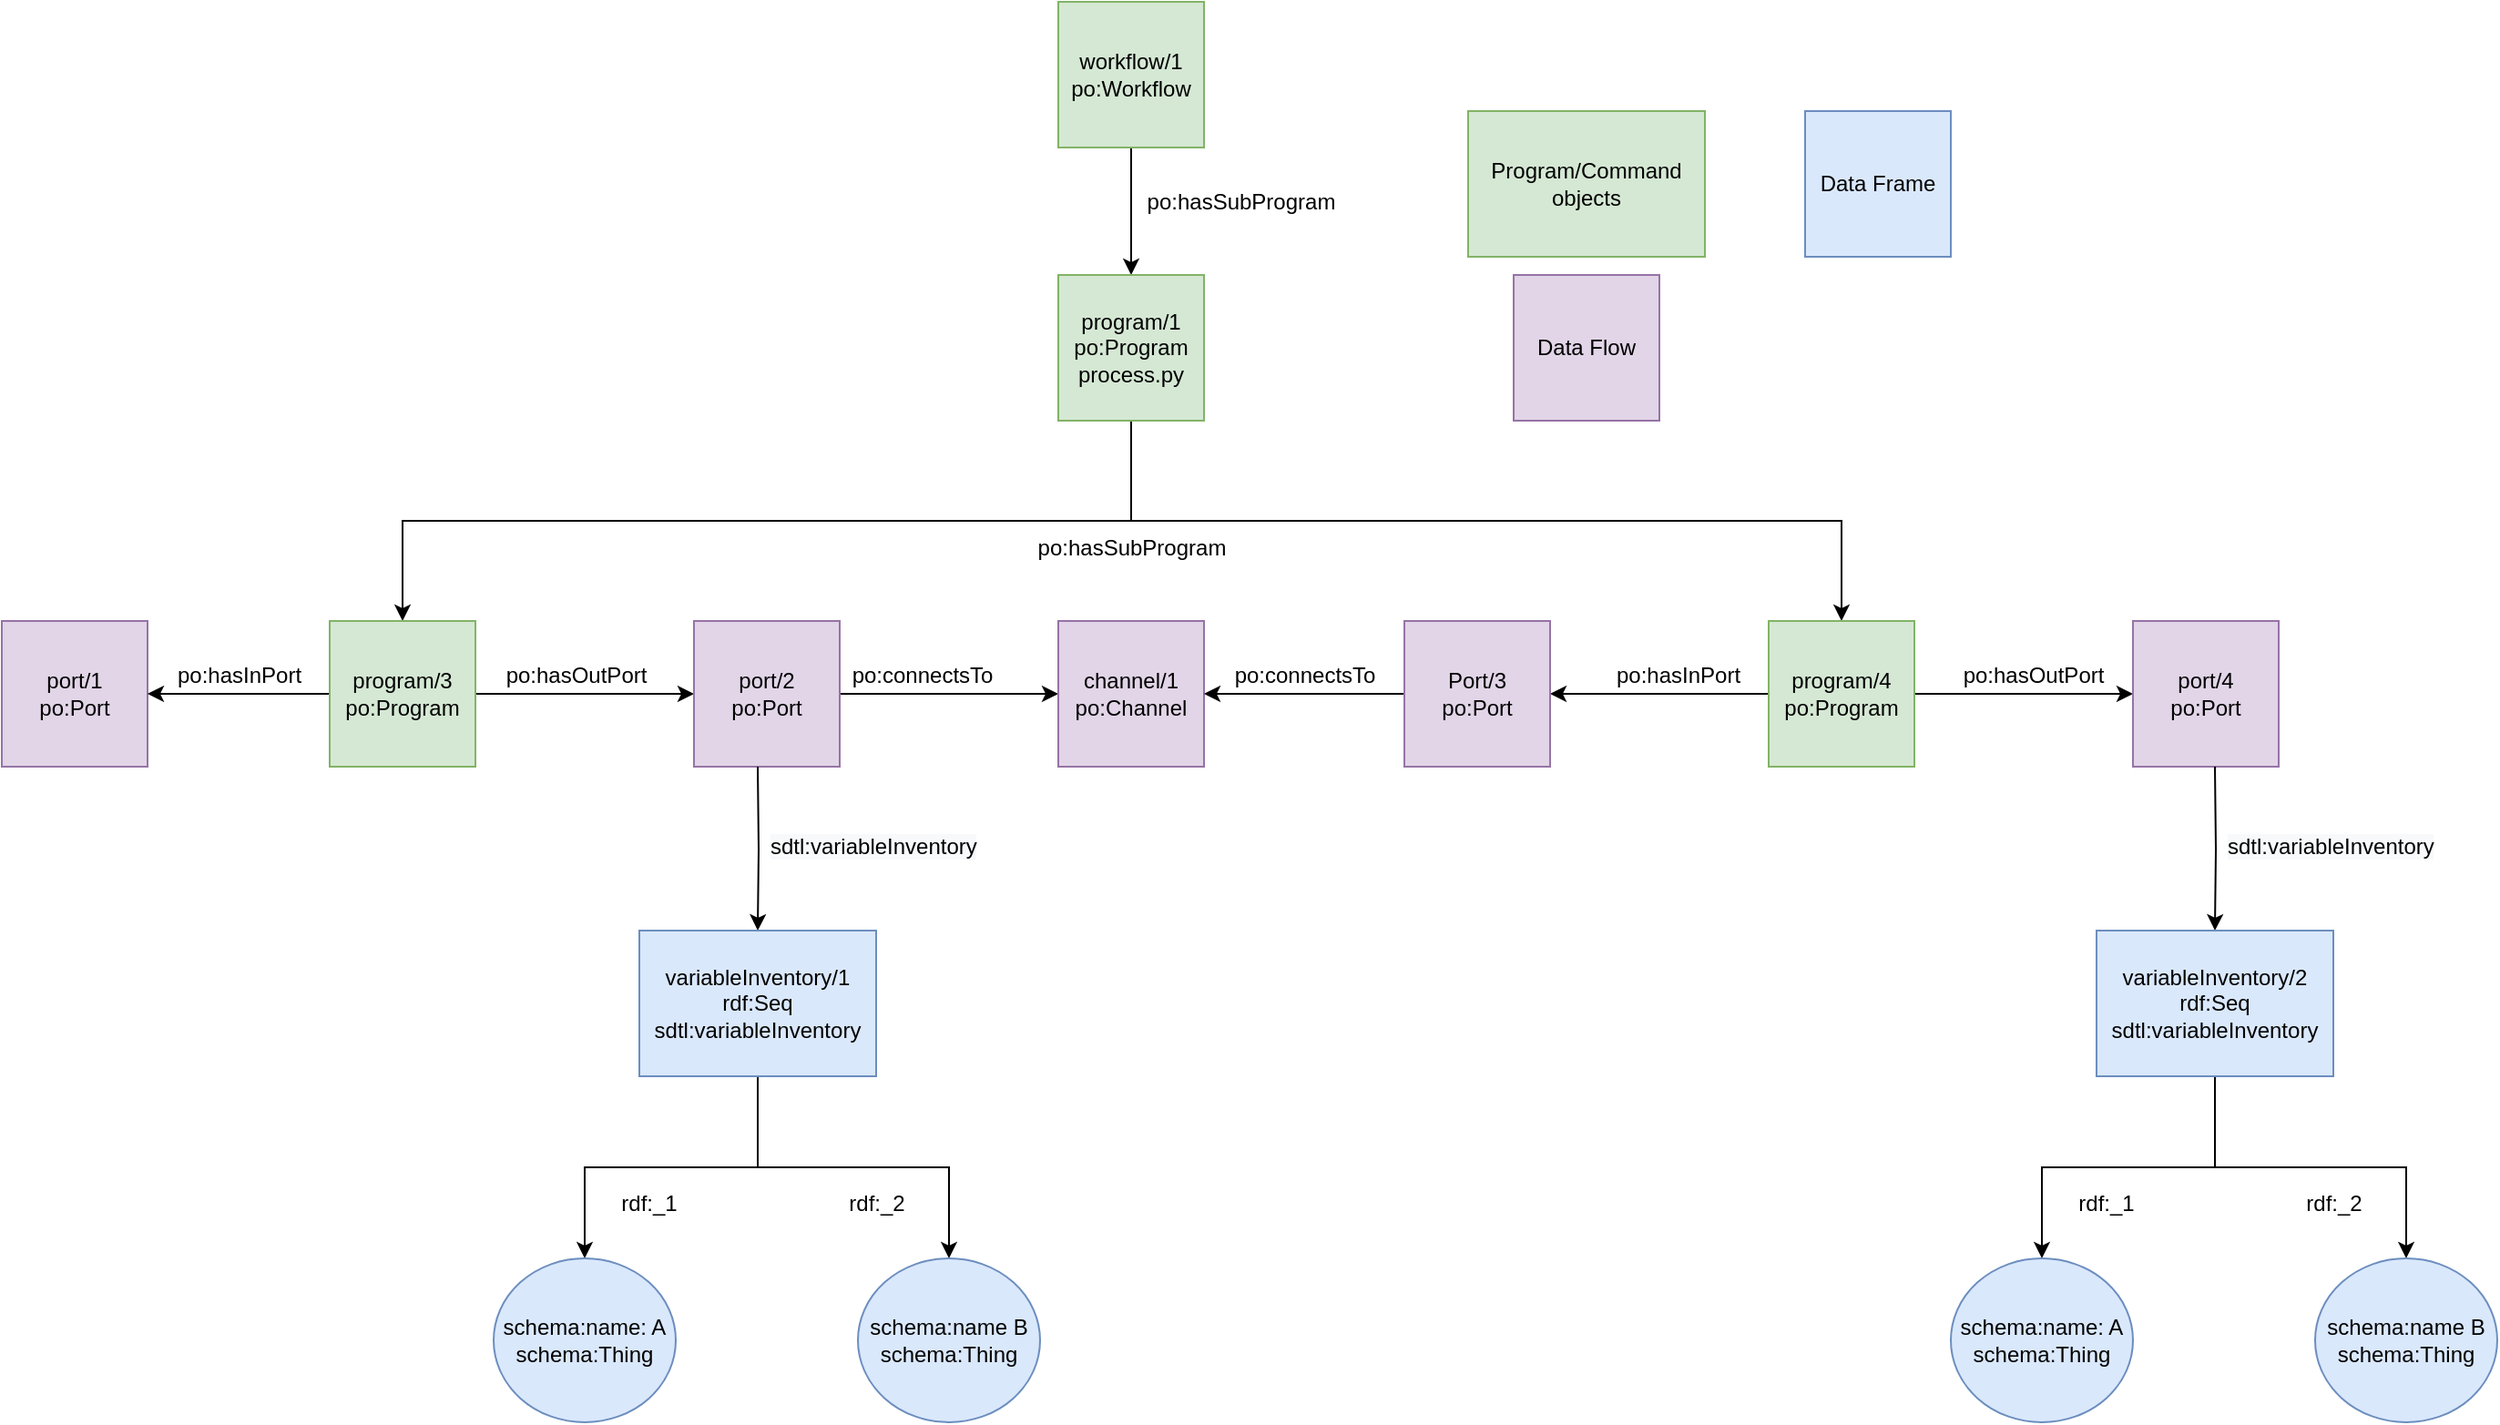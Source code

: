 <mxfile version="13.5.1" type="device"><diagram id="nr_NRhVVc3zL4M__N_EI" name="Page-1"><mxGraphModel dx="1956" dy="753" grid="1" gridSize="10" guides="1" tooltips="1" connect="1" arrows="1" fold="1" page="1" pageScale="1" pageWidth="850" pageHeight="1100" math="0" shadow="0"><root><mxCell id="0"/><mxCell id="1" parent="0"/><mxCell id="AqyXIGENVd9fY5MTf7Ja-3" style="edgeStyle=orthogonalEdgeStyle;rounded=0;orthogonalLoop=1;jettySize=auto;html=1;exitX=0.5;exitY=1;exitDx=0;exitDy=0;" parent="1" source="AqyXIGENVd9fY5MTf7Ja-1" target="AqyXIGENVd9fY5MTf7Ja-2" edge="1"><mxGeometry relative="1" as="geometry"/></mxCell><mxCell id="AqyXIGENVd9fY5MTf7Ja-1" value="workflow/1&lt;br&gt;po:Workflow" style="whiteSpace=wrap;html=1;aspect=fixed;fillColor=#d5e8d4;strokeColor=#82b366;" parent="1" vertex="1"><mxGeometry x="390" y="160" width="80" height="80" as="geometry"/></mxCell><mxCell id="UWosYBGw3EfM6vpf9lHE-16" style="edgeStyle=orthogonalEdgeStyle;rounded=0;orthogonalLoop=1;jettySize=auto;html=1;exitX=0.5;exitY=1;exitDx=0;exitDy=0;" parent="1" source="AqyXIGENVd9fY5MTf7Ja-2" target="UWosYBGw3EfM6vpf9lHE-4" edge="1"><mxGeometry relative="1" as="geometry"/></mxCell><mxCell id="UWosYBGw3EfM6vpf9lHE-40" style="edgeStyle=orthogonalEdgeStyle;rounded=0;orthogonalLoop=1;jettySize=auto;html=1;exitX=0.5;exitY=1;exitDx=0;exitDy=0;" parent="1" source="AqyXIGENVd9fY5MTf7Ja-2" target="UWosYBGw3EfM6vpf9lHE-39" edge="1"><mxGeometry relative="1" as="geometry"/></mxCell><mxCell id="AqyXIGENVd9fY5MTf7Ja-2" value="program/1&lt;br&gt;po:Program&lt;br&gt;process.py" style="whiteSpace=wrap;html=1;aspect=fixed;fillColor=#d5e8d4;strokeColor=#82b366;" parent="1" vertex="1"><mxGeometry x="390" y="310" width="80" height="80" as="geometry"/></mxCell><mxCell id="AqyXIGENVd9fY5MTf7Ja-6" value="po:hasSubProgram" style="text;html=1;align=center;verticalAlign=middle;resizable=0;points=[];autosize=1;" parent="1" vertex="1"><mxGeometry x="430" y="260" width="120" height="20" as="geometry"/></mxCell><mxCell id="UWosYBGw3EfM6vpf9lHE-1" value="port/1&lt;br&gt;po:Port" style="whiteSpace=wrap;html=1;aspect=fixed;fillColor=#e1d5e7;strokeColor=#9673a6;" parent="1" vertex="1"><mxGeometry x="-190" y="500" width="80" height="80" as="geometry"/></mxCell><mxCell id="UWosYBGw3EfM6vpf9lHE-18" style="edgeStyle=orthogonalEdgeStyle;rounded=0;orthogonalLoop=1;jettySize=auto;html=1;exitX=0;exitY=0.5;exitDx=0;exitDy=0;" parent="1" source="UWosYBGw3EfM6vpf9lHE-4" target="UWosYBGw3EfM6vpf9lHE-1" edge="1"><mxGeometry relative="1" as="geometry"/></mxCell><mxCell id="UWosYBGw3EfM6vpf9lHE-22" value="" style="edgeStyle=orthogonalEdgeStyle;rounded=0;orthogonalLoop=1;jettySize=auto;html=1;" parent="1" source="UWosYBGw3EfM6vpf9lHE-4" target="UWosYBGw3EfM6vpf9lHE-21" edge="1"><mxGeometry relative="1" as="geometry"/></mxCell><mxCell id="UWosYBGw3EfM6vpf9lHE-4" value="program/3&lt;br&gt;po:Program" style="whiteSpace=wrap;html=1;aspect=fixed;fillColor=#d5e8d4;strokeColor=#82b366;" parent="1" vertex="1"><mxGeometry x="-10" y="500" width="80" height="80" as="geometry"/></mxCell><mxCell id="UWosYBGw3EfM6vpf9lHE-19" value="po:hasInPort" style="text;html=1;align=center;verticalAlign=middle;resizable=0;points=[];autosize=1;" parent="1" vertex="1"><mxGeometry x="-100" y="520" width="80" height="20" as="geometry"/></mxCell><mxCell id="UWosYBGw3EfM6vpf9lHE-20" value="po:hasSubProgram" style="text;html=1;align=center;verticalAlign=middle;resizable=0;points=[];autosize=1;" parent="1" vertex="1"><mxGeometry x="370" y="450" width="120" height="20" as="geometry"/></mxCell><mxCell id="UWosYBGw3EfM6vpf9lHE-42" value="" style="edgeStyle=orthogonalEdgeStyle;rounded=0;orthogonalLoop=1;jettySize=auto;html=1;" parent="1" source="UWosYBGw3EfM6vpf9lHE-21" target="UWosYBGw3EfM6vpf9lHE-41" edge="1"><mxGeometry relative="1" as="geometry"/></mxCell><mxCell id="UWosYBGw3EfM6vpf9lHE-21" value="port/2&lt;br&gt;po:Port" style="whiteSpace=wrap;html=1;aspect=fixed;fillColor=#e1d5e7;strokeColor=#9673a6;" parent="1" vertex="1"><mxGeometry x="190" y="500" width="80" height="80" as="geometry"/></mxCell><mxCell id="UWosYBGw3EfM6vpf9lHE-23" value="po:hasOutPort" style="text;html=1;align=center;verticalAlign=middle;resizable=0;points=[];autosize=1;" parent="1" vertex="1"><mxGeometry x="80" y="520" width="90" height="20" as="geometry"/></mxCell><mxCell id="UWosYBGw3EfM6vpf9lHE-44" value="" style="edgeStyle=orthogonalEdgeStyle;rounded=0;orthogonalLoop=1;jettySize=auto;html=1;" parent="1" source="UWosYBGw3EfM6vpf9lHE-39" target="UWosYBGw3EfM6vpf9lHE-43" edge="1"><mxGeometry relative="1" as="geometry"/></mxCell><mxCell id="UWosYBGw3EfM6vpf9lHE-51" value="" style="edgeStyle=orthogonalEdgeStyle;rounded=0;orthogonalLoop=1;jettySize=auto;html=1;" parent="1" source="UWosYBGw3EfM6vpf9lHE-39" target="UWosYBGw3EfM6vpf9lHE-50" edge="1"><mxGeometry relative="1" as="geometry"/></mxCell><mxCell id="UWosYBGw3EfM6vpf9lHE-39" value="program/4&lt;br&gt;po:Program" style="whiteSpace=wrap;html=1;aspect=fixed;fillColor=#d5e8d4;strokeColor=#82b366;" parent="1" vertex="1"><mxGeometry x="780" y="500" width="80" height="80" as="geometry"/></mxCell><mxCell id="UWosYBGw3EfM6vpf9lHE-41" value="channel/1&lt;br&gt;po:Channel" style="whiteSpace=wrap;html=1;aspect=fixed;fillColor=#e1d5e7;strokeColor=#9673a6;" parent="1" vertex="1"><mxGeometry x="390" y="500" width="80" height="80" as="geometry"/></mxCell><mxCell id="UWosYBGw3EfM6vpf9lHE-45" style="edgeStyle=orthogonalEdgeStyle;rounded=0;orthogonalLoop=1;jettySize=auto;html=1;exitX=0;exitY=0.5;exitDx=0;exitDy=0;" parent="1" source="UWosYBGw3EfM6vpf9lHE-43" target="UWosYBGw3EfM6vpf9lHE-41" edge="1"><mxGeometry relative="1" as="geometry"/></mxCell><mxCell id="UWosYBGw3EfM6vpf9lHE-43" value="Port/3&lt;br&gt;po:Port" style="whiteSpace=wrap;html=1;aspect=fixed;fillColor=#e1d5e7;strokeColor=#9673a6;" parent="1" vertex="1"><mxGeometry x="580" y="500" width="80" height="80" as="geometry"/></mxCell><mxCell id="UWosYBGw3EfM6vpf9lHE-47" value="po:connectsTo" style="text;html=1;align=center;verticalAlign=middle;resizable=0;points=[];autosize=1;" parent="1" vertex="1"><mxGeometry x="480" y="520" width="90" height="20" as="geometry"/></mxCell><mxCell id="UWosYBGw3EfM6vpf9lHE-48" value="po:connectsTo" style="text;html=1;align=center;verticalAlign=middle;resizable=0;points=[];autosize=1;" parent="1" vertex="1"><mxGeometry x="270" y="520" width="90" height="20" as="geometry"/></mxCell><mxCell id="UWosYBGw3EfM6vpf9lHE-49" value="po:hasInPort" style="text;html=1;align=center;verticalAlign=middle;resizable=0;points=[];autosize=1;" parent="1" vertex="1"><mxGeometry x="690" y="520" width="80" height="20" as="geometry"/></mxCell><mxCell id="UWosYBGw3EfM6vpf9lHE-50" value="port/4&lt;br&gt;po:Port" style="whiteSpace=wrap;html=1;aspect=fixed;fillColor=#e1d5e7;strokeColor=#9673a6;" parent="1" vertex="1"><mxGeometry x="980" y="500" width="80" height="80" as="geometry"/></mxCell><mxCell id="UWosYBGw3EfM6vpf9lHE-52" value="po:hasOutPort" style="text;html=1;align=center;verticalAlign=middle;resizable=0;points=[];autosize=1;" parent="1" vertex="1"><mxGeometry x="880" y="520" width="90" height="20" as="geometry"/></mxCell><mxCell id="UWosYBGw3EfM6vpf9lHE-54" value="Data Flow" style="whiteSpace=wrap;html=1;aspect=fixed;fillColor=#e1d5e7;strokeColor=#9673a6;" parent="1" vertex="1"><mxGeometry x="640" y="310" width="80" height="80" as="geometry"/></mxCell><mxCell id="UWosYBGw3EfM6vpf9lHE-55" value="Program/Command&lt;br&gt;objects" style="whiteSpace=wrap;html=1;aspect=fixed;fillColor=#d5e8d4;strokeColor=#82b366;" parent="1" vertex="1"><mxGeometry x="615" y="220" width="130" height="80" as="geometry"/></mxCell><mxCell id="-LdYU1jg45-1IA8g6SV1-1" value="" style="edgeStyle=orthogonalEdgeStyle;rounded=0;orthogonalLoop=1;jettySize=auto;html=1;entryX=0.5;entryY=0;entryDx=0;entryDy=0;" edge="1" parent="1" target="-LdYU1jg45-1IA8g6SV1-5"><mxGeometry relative="1" as="geometry"><mxPoint x="250" y="660" as="targetPoint"/><mxPoint x="225" y="580" as="sourcePoint"/></mxGeometry></mxCell><mxCell id="-LdYU1jg45-1IA8g6SV1-3" style="edgeStyle=orthogonalEdgeStyle;rounded=0;orthogonalLoop=1;jettySize=auto;html=1;exitX=0.5;exitY=1;exitDx=0;exitDy=0;" edge="1" parent="1" source="-LdYU1jg45-1IA8g6SV1-5" target="-LdYU1jg45-1IA8g6SV1-7"><mxGeometry relative="1" as="geometry"/></mxCell><mxCell id="-LdYU1jg45-1IA8g6SV1-4" style="edgeStyle=orthogonalEdgeStyle;rounded=0;orthogonalLoop=1;jettySize=auto;html=1;exitX=0.5;exitY=1;exitDx=0;exitDy=0;" edge="1" parent="1" source="-LdYU1jg45-1IA8g6SV1-5" target="-LdYU1jg45-1IA8g6SV1-8"><mxGeometry relative="1" as="geometry"/></mxCell><mxCell id="-LdYU1jg45-1IA8g6SV1-5" value="variableInventory/1&lt;br&gt;rdf:Seq&lt;br&gt;sdtl:variableInventory" style="whiteSpace=wrap;html=1;aspect=fixed;fillColor=#dae8fc;strokeColor=#6c8ebf;" vertex="1" parent="1"><mxGeometry x="160" y="670" width="130" height="80" as="geometry"/></mxCell><mxCell id="-LdYU1jg45-1IA8g6SV1-6" value="&lt;span style=&quot;color: rgb(0 , 0 , 0) ; font-family: &amp;quot;helvetica&amp;quot; ; font-size: 12px ; font-style: normal ; letter-spacing: normal ; text-align: center ; text-indent: 0px ; text-transform: none ; word-spacing: 0px ; background-color: rgb(248 , 249 , 250) ; display: inline ; float: none&quot;&gt;&lt;span&gt;sdtl:variableInventory&lt;/span&gt;&lt;/span&gt;" style="text;whiteSpace=wrap;html=1;fontStyle=0" vertex="1" parent="1"><mxGeometry x="230" y="610" width="120" height="30" as="geometry"/></mxCell><mxCell id="-LdYU1jg45-1IA8g6SV1-7" value="schema:name: A&lt;br&gt;schema:Thing" style="ellipse;whiteSpace=wrap;html=1;aspect=fixed;fillColor=#dae8fc;strokeColor=#6c8ebf;" vertex="1" parent="1"><mxGeometry x="80" y="850" width="100" height="90" as="geometry"/></mxCell><mxCell id="-LdYU1jg45-1IA8g6SV1-8" value="schema:name B&lt;br&gt;&lt;span&gt;schema:Thing&lt;/span&gt;" style="ellipse;whiteSpace=wrap;html=1;aspect=fixed;fillColor=#dae8fc;strokeColor=#6c8ebf;" vertex="1" parent="1"><mxGeometry x="280" y="850" width="100" height="90" as="geometry"/></mxCell><mxCell id="-LdYU1jg45-1IA8g6SV1-9" value="rdf:_1" style="text;html=1;align=center;verticalAlign=middle;resizable=0;points=[];autosize=1;" vertex="1" parent="1"><mxGeometry x="140" y="810" width="50" height="20" as="geometry"/></mxCell><mxCell id="-LdYU1jg45-1IA8g6SV1-10" value="rdf:_2" style="text;html=1;align=center;verticalAlign=middle;resizable=0;points=[];autosize=1;" vertex="1" parent="1"><mxGeometry x="265" y="810" width="50" height="20" as="geometry"/></mxCell><mxCell id="-LdYU1jg45-1IA8g6SV1-11" value="" style="edgeStyle=orthogonalEdgeStyle;rounded=0;orthogonalLoop=1;jettySize=auto;html=1;entryX=0.5;entryY=0;entryDx=0;entryDy=0;" edge="1" parent="1" target="-LdYU1jg45-1IA8g6SV1-15"><mxGeometry relative="1" as="geometry"><mxPoint x="1050" y="660" as="targetPoint"/><mxPoint x="1025" y="580" as="sourcePoint"/></mxGeometry></mxCell><mxCell id="-LdYU1jg45-1IA8g6SV1-13" style="edgeStyle=orthogonalEdgeStyle;rounded=0;orthogonalLoop=1;jettySize=auto;html=1;exitX=0.5;exitY=1;exitDx=0;exitDy=0;" edge="1" parent="1" source="-LdYU1jg45-1IA8g6SV1-15" target="-LdYU1jg45-1IA8g6SV1-17"><mxGeometry relative="1" as="geometry"/></mxCell><mxCell id="-LdYU1jg45-1IA8g6SV1-14" style="edgeStyle=orthogonalEdgeStyle;rounded=0;orthogonalLoop=1;jettySize=auto;html=1;exitX=0.5;exitY=1;exitDx=0;exitDy=0;" edge="1" parent="1" source="-LdYU1jg45-1IA8g6SV1-15" target="-LdYU1jg45-1IA8g6SV1-18"><mxGeometry relative="1" as="geometry"/></mxCell><mxCell id="-LdYU1jg45-1IA8g6SV1-15" value="variableInventory/2&lt;br&gt;rdf:Seq&lt;br&gt;sdtl:variableInventory" style="whiteSpace=wrap;html=1;aspect=fixed;fillColor=#dae8fc;strokeColor=#6c8ebf;" vertex="1" parent="1"><mxGeometry x="960" y="670" width="130" height="80" as="geometry"/></mxCell><mxCell id="-LdYU1jg45-1IA8g6SV1-16" value="&lt;span style=&quot;color: rgb(0 , 0 , 0) ; font-family: &amp;quot;helvetica&amp;quot; ; font-size: 12px ; font-style: normal ; letter-spacing: normal ; text-align: center ; text-indent: 0px ; text-transform: none ; word-spacing: 0px ; background-color: rgb(248 , 249 , 250) ; display: inline ; float: none&quot;&gt;&lt;span&gt;sdtl:variableInventory&lt;/span&gt;&lt;/span&gt;" style="text;whiteSpace=wrap;html=1;fontStyle=0" vertex="1" parent="1"><mxGeometry x="1030" y="610" width="120" height="30" as="geometry"/></mxCell><mxCell id="-LdYU1jg45-1IA8g6SV1-17" value="schema:name: A&lt;br&gt;schema:Thing" style="ellipse;whiteSpace=wrap;html=1;aspect=fixed;fillColor=#dae8fc;strokeColor=#6c8ebf;" vertex="1" parent="1"><mxGeometry x="880" y="850" width="100" height="90" as="geometry"/></mxCell><mxCell id="-LdYU1jg45-1IA8g6SV1-18" value="schema:name B&lt;br&gt;&lt;span&gt;schema:Thing&lt;/span&gt;" style="ellipse;whiteSpace=wrap;html=1;aspect=fixed;fillColor=#dae8fc;strokeColor=#6c8ebf;" vertex="1" parent="1"><mxGeometry x="1080" y="850" width="100" height="90" as="geometry"/></mxCell><mxCell id="-LdYU1jg45-1IA8g6SV1-19" value="rdf:_1" style="text;html=1;align=center;verticalAlign=middle;resizable=0;points=[];autosize=1;" vertex="1" parent="1"><mxGeometry x="940" y="810" width="50" height="20" as="geometry"/></mxCell><mxCell id="-LdYU1jg45-1IA8g6SV1-20" value="rdf:_2" style="text;html=1;align=center;verticalAlign=middle;resizable=0;points=[];autosize=1;" vertex="1" parent="1"><mxGeometry x="1065" y="810" width="50" height="20" as="geometry"/></mxCell><mxCell id="-LdYU1jg45-1IA8g6SV1-21" value="Data Frame" style="whiteSpace=wrap;html=1;aspect=fixed;fillColor=#dae8fc;strokeColor=#6c8ebf;" vertex="1" parent="1"><mxGeometry x="800" y="220" width="80" height="80" as="geometry"/></mxCell></root></mxGraphModel></diagram></mxfile>